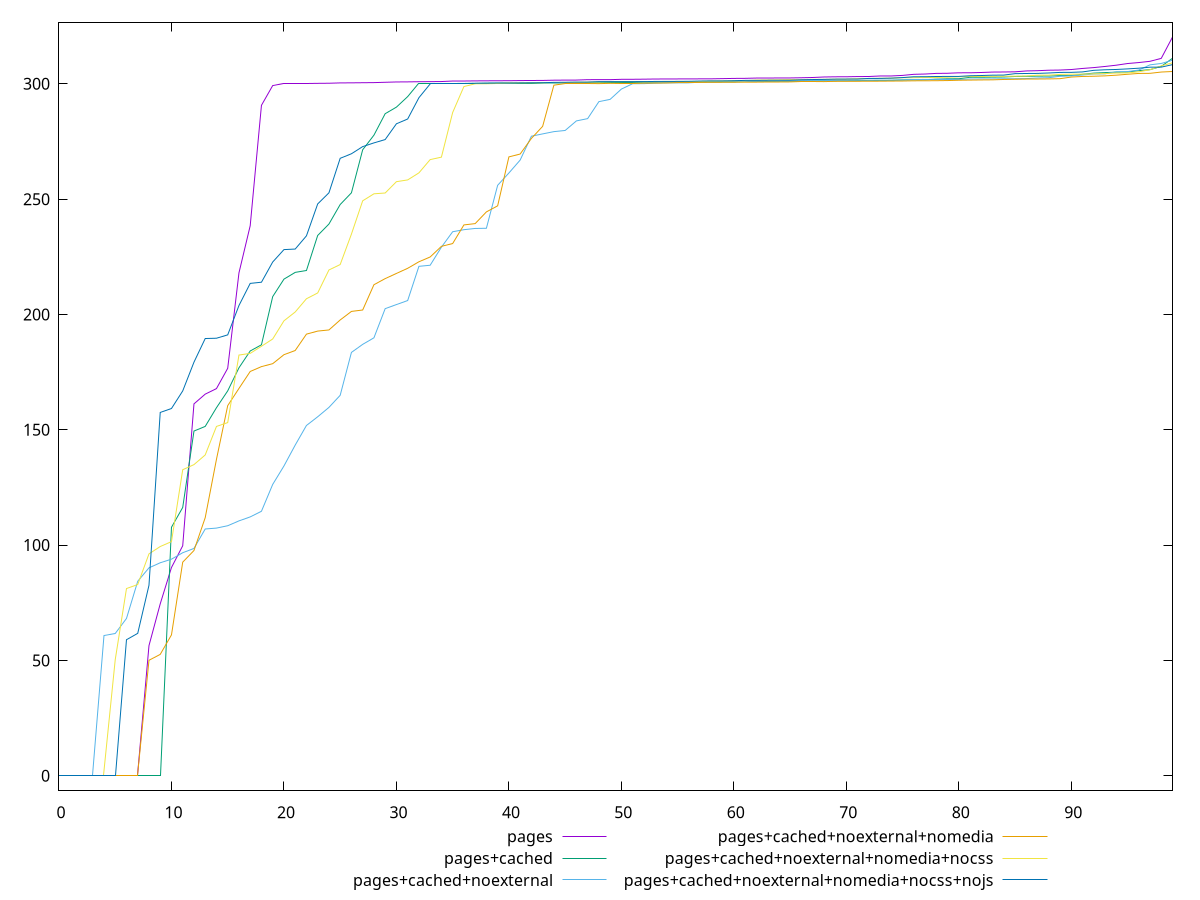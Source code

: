 reset

$pages <<EOF
0 0
1 0
2 0
3 0
4 0
5 0
6 0
7 0
8 56.430999998003244
9 74.54399999976158
10 90.30000000074506
11 99.72599999979138
12 161.23799999803305
13 165.46000000089407
14 167.86499999836087
15 176.6629999987781
16 218.03900000080466
17 238.48199999704957
18 290.68100000172853
19 299.2369999997318
20 300
21 300
22 300
23 300.202
24 300.24399999999997
25 300.39
26 300.42
27 300.472
28 300.52
29 300.662
30 300.8
31 300.836
32 300.908
33 300.936
34 300.982
35 301.198
36 301.208
37 301.266
38 301.296
39 301.326
40 301.338
41 301.406
42 301.438
43 301.46
44 301.568
45 301.606
46 301.622
47 301.79
48 301.804
49 301.806
50 301.942
51 301.96
52 302.008
53 302.076
54 302.094
55 302.112
56 302.126
57 302.144
58 302.158
59 302.248
60 302.336
61 302.372
62 302.49
63 302.498
64 302.532
65 302.54
66 302.624
67 302.734
68 302.952
69 303.034
70 303.05
71 303.138
72 303.164
73 303.392
74 303.404
75 303.642
76 304.114
77 304.238
78 304.514
79 304.566
80 304.77
81 304.776
82 304.906
83 305.086
84 305.126
85 305.2
86 305.574
87 305.69
88 305.892
89 305.966
90 306.188
91 306.654
92 307.028
93 307.518
94 308.068
95 308.786
96 309.214
97 309.754
98 311.03
99 320.262
EOF

$pagesCached <<EOF
0 0
1 0
2 0
3 0
4 0
5 0
6 0
7 0
8 0
9 0
10 107.74999999627471
11 116.32500000298023
12 149.46000000089407
13 151.47199999541044
14 159.57499999925494
15 166.8779999986291
16 176.87999999895692
17 184.17500000074506
18 186.85299999639392
19 207.74000000208616
20 215.31399999931455
21 218.24799999967217
22 219.0570000000298
23 234.25200000032783
24 239.21500000357628
25 247.66899999976158
26 252.74099999666214
27 271.40300000086427
28 277.73800000175834
29 287.0489999987185
30 289.8909999988973
31 294.45299999788404
32 300
33 300
34 300
35 300
36 300
37 300
38 300.258
39 300.29
40 300.296
41 300.31
42 300.31
43 300.35
44 300.354
45 300.37
46 300.446
47 300.464
48 300.482
49 300.546
50 300.546
51 300.576
52 300.716
53 300.722
54 300.738
55 300.768
56 300.812
57 300.838
58 300.846
59 300.906
60 300.908
61 300.944
62 300.944
63 300.99
64 301.062
65 301.116
66 301.132
67 301.246
68 301.306
69 301.352
70 301.358
71 301.392
72 301.458
73 301.462
74 301.482
75 301.666
76 301.732
77 301.738
78 301.988
79 302.164
80 302.176
81 302.834
82 302.844
83 302.902
84 302.958
85 303.176
86 303.232
87 303.35
88 303.36
89 303.54
90 303.58
91 304.124
92 304.64
93 304.856
94 305.042
95 305.094
96 305.714
97 306.14
98 307.56
99 311.074
EOF

$pagesCachedNoexternal <<EOF
0 0
1 0
2 0
3 0
4 60.80499999970198
5 61.69099999964237
6 68.20899999886751
7 84.33099999651313
8 90.15399999916553
9 92.35199999809265
10 93.91200000047684
11 96.7039999999106
12 98.57000000029802
13 106.99500000104308
14 107.38200000301003
15 108.40700000151992
16 110.50999999791384
17 112.23499999940395
18 114.68400000035763
19 126.31499999761581
20 134.3179999962449
21 143.36500000208616
22 151.87600000202656
23 155.6439999975264
24 159.71300000324845
25 164.9590000025928
26 183.55200000107288
27 187.03900000080466
28 189.88200000301003
29 202.52600000053644
30 204.29000000283122
31 206.03700000047684
32 220.87000000104308
33 221.3370000012219
34 229.18800000473857
35 235.8669999986887
36 236.74799999967217
37 237.28900000080466
38 237.37099999934435
39 256.0049999989569
40 261.3339999988675
41 266.93600000068545
42 277.2910000011325
43 278.28400000184774
44 279.2639999985695
45 279.7690000012517
46 283.9160000011325
47 284.90300000086427
48 292.2670000009239
49 293.2600000016391
50 297.7149999961257
51 300.042
52 300.07
53 300.282
54 300.42
55 300.424
56 300.432
57 300.698
58 300.728
59 300.836
60 300.856
61 301.044
62 301.096
63 301.18
64 301.184
65 301.196
66 301.332
67 301.34699999913573
68 301.348
69 301.4730000011623
70 301.496
71 301.546
72 301.55
73 301.58
74 301.582
75 301.658
76 301.864
77 301.886
78 301.952
79 301.962
80 301.962
81 302.068
82 302.088
83 302.112
84 302.182
85 302.198
86 302.26
87 302.508
88 302.642
89 303.28
90 303.438
91 303.81
92 304.276
93 304.332
94 305.172
95 305.298
96 305.972
97 308.216
98 308.82
99 310.228
EOF

$pagesCachedNoexternalNomedia <<EOF
0 0
1 0
2 0
3 0
4 0
5 0
6 0
7 0
8 50.077999997884035
9 52.63100000098348
10 61.08900000154972
11 92.61099999770522
12 97.67599999904633
13 111.89900000020862
14 137.2009999975562
15 160.47099999710917
16 167.93299999833107
17 175.28200000151992
18 177.39200000092387
19 178.66399999707937
20 182.56100000068545
21 184.37900000438094
22 191.46900000050664
23 192.7930000014603
24 193.2879999987781
25 197.61899999901652
26 201.32299999520183
27 201.9350000023842
28 212.8969999998808
29 215.5430000014603
30 217.79299999773502
31 220.01500000059605
32 222.84400000050664
33 224.9269999973476
34 229.5329999998212
35 230.74800000339746
36 238.82000000029802
37 239.38800000026822
38 244.4670000039041
39 247.097999997437
40 268.31399999931455
41 269.5540000014007
42 276.320000000298
43 281.5569999963045
44 299.4130000025034
45 300
46 300
47 300
48 300.076
49 300.206
50 300.236
51 300.236
52 300.296
53 300.328
54 300.364
55 300.522
56 300.554
57 300.606
58 300.658
59 300.668
60 300.692
61 300.718
62 300.722
63 300.77
64 300.78
65 300.814
66 300.93
67 300.93
68 300.952
69 301.068
70 301.088
71 301.094
72 301.118
73 301.132
74 301.176
75 301.212
76 301.298
77 301.316
78 301.348
79 301.41
80 301.546
81 301.608
82 301.672
83 301.718
84 301.88
85 301.974
86 302.062
87 302.078
88 302.124
89 302.224
90 302.93
91 303.184
92 303.282
93 303.44499999657273
94 303.74
95 304.134
96 304.502
97 304.544
98 305.1
99 305.336
EOF

$pagesCachedNoexternalNomediaNocss <<EOF
0 0
1 0
2 0
3 0
4 0
5 50.34499999880791
6 81.17999999970198
7 82.92600000277162
8 96.20899999886751
9 99.3969999961555
10 101.52400000020862
11 132.687999997288
12 134.90399999916553
13 139.10000000149012
14 151.4590000025928
15 153.1309999972582
16 182.40699999779463
17 183.1279999986291
18 186.21599999815226
19 189.37000000104308
20 197.2470000013709
21 201.0709999985993
22 206.81399999931455
23 209.32400000095367
24 219.29599999636412
25 221.64499999955297
26 234.84299999848008
27 249.27399999648333
28 252.312000002712
29 252.66200000047684
30 257.5709999985993
31 258.3310000002384
32 261.3960000015795
33 267.1420000009239
34 268.20500000193715
35 287.5519999973476
36 298.8130000010133
37 300
38 300.026
39 300.14
40 300.37
41 300.424
42 300.444
43 300.478
44 300.566
45 300.586
46 300.642
47 300.714
48 300.8
49 300.896
50 300.926
51 300.952
52 300.962
53 301.01
54 301.016
55 301.036
56 301.152
57 301.152
58 301.17
59 301.202
60 301.294
61 301.36
62 301.62
63 301.676
64 301.734
65 301.822
66 301.842
67 301.924
68 301.928
69 301.996
70 302.006
71 302.204
72 302.286
73 302.378
74 302.444
75 302.638
76 302.656
77 302.784
78 302.784
79 302.858
80 303.052
81 303.14
82 303.172
83 303.258
84 303.274
85 303.312
86 303.38
87 303.722
88 303.758
89 304.06600000000003
90 304.16
91 304.208
92 304.316
93 304.434
94 304.66
95 304.72
96 305.196
97 306.106
98 307.758
99 309.12
EOF

$pagesCachedNoexternalNomediaNocssNojs <<EOF
0 0
1 0
2 0
3 0
4 0
5 0
6 58.99500000104308
7 61.751999996602535
8 82.60400000214577
9 157.52899999916553
10 159.22999999672174
11 166.8509999960661
12 179.31899999827147
13 189.56899999827147
14 189.69699999690056
15 191.1519999988377
16 203.8809999972582
17 213.47199999913573
18 213.98000000044703
19 222.74300000071526
20 228.12100000306964
21 228.35800000280142
22 234.08800000324845
23 247.92300000041723
24 252.74799999967217
25 267.69999999925494
26 269.67300000041723
27 272.78099999949336
28 274.3850000016391
29 275.83500000089407
30 282.6709999963641
31 284.7450000010431
32 293.9750000014901
33 300
34 300
35 300
36 300.166
37 300.2630000039935
38 300.278
39 300.332
40 300.34
41 300.414
42 300.452
43 300.476
44 300.622
45 300.654
46 300.75
47 300.752
48 300.946
49 300.948
50 300.95
51 300.954
52 300.962
53 301.024
54 301.04
55 301.042
56 301.09
57 301.208
58 301.266
59 301.268
60 301.342
61 301.48
62 301.486
63 301.534
64 301.54
65 301.556
66 301.734
67 301.848
68 301.916
69 302.024
70 302.054
71 302.078
72 302.328
73 302.346
74 302.46
75 302.694
76 303.058
77 303.072
78 303.168
79 303.196
80 303.206
81 303.496
82 303.592
83 303.74
84 303.788
85 304.398
86 304.476
87 304.516
88 304.692
89 304.938
90 304.964
91 305.154
92 305.842
93 306.084
94 306.214
95 306.466
96 306.77
97 307.202
98 307.23199999999997
99 308.312
EOF

set key outside below
set xrange [0:99]
set yrange [-6.40524:326.66724]
set trange [-6.40524:326.66724]
set terminal svg size 640, 600 enhanced background rgb 'white'
set output "reprap/uses-rel-preconnect/comparison/sorted/all_raw.svg"

plot $pages title "pages" with line, \
     $pagesCached title "pages+cached" with line, \
     $pagesCachedNoexternal title "pages+cached+noexternal" with line, \
     $pagesCachedNoexternalNomedia title "pages+cached+noexternal+nomedia" with line, \
     $pagesCachedNoexternalNomediaNocss title "pages+cached+noexternal+nomedia+nocss" with line, \
     $pagesCachedNoexternalNomediaNocssNojs title "pages+cached+noexternal+nomedia+nocss+nojs" with line

reset
